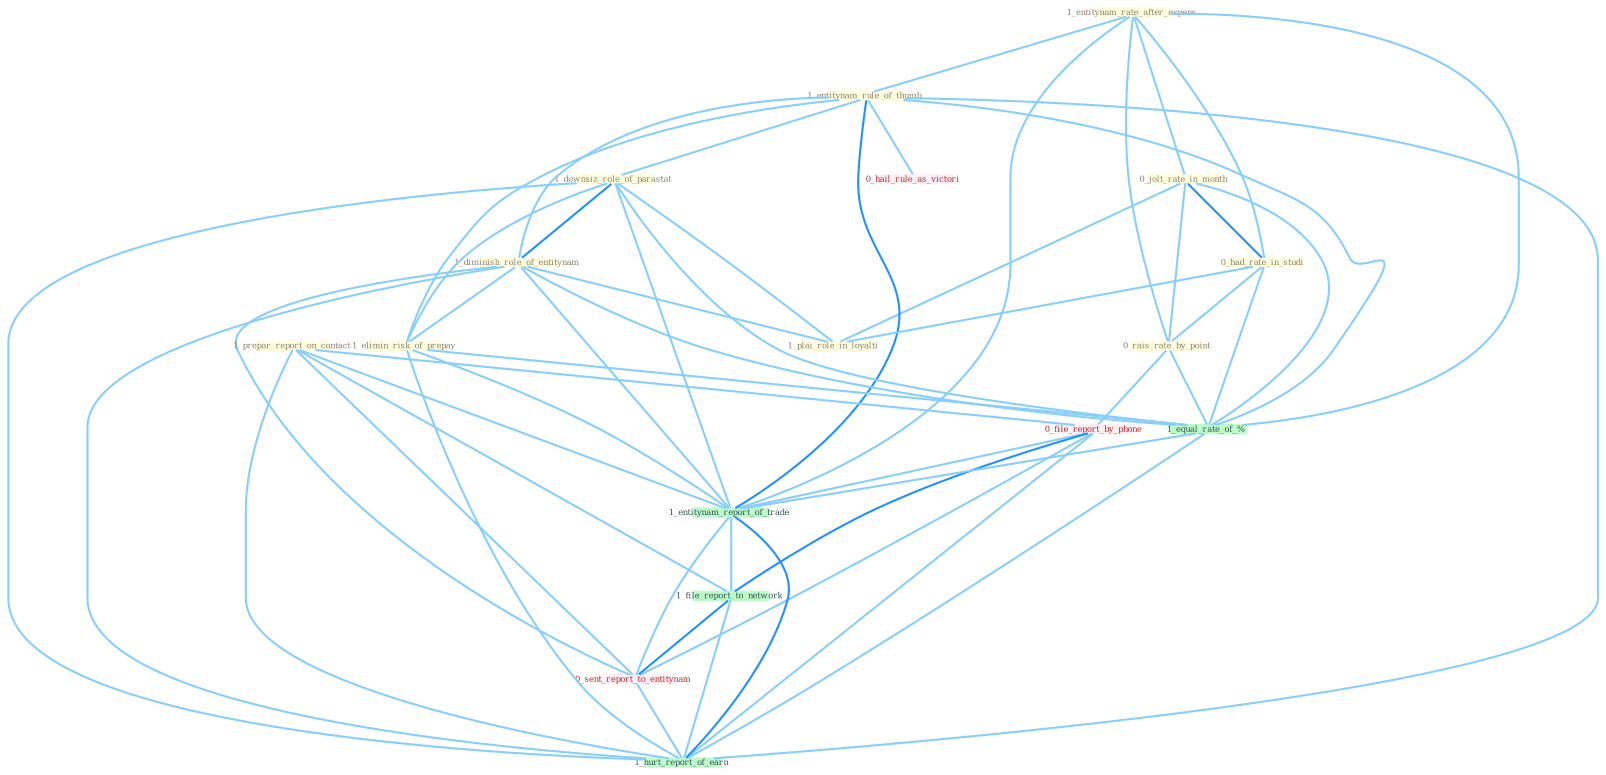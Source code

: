 Graph G{ 
    node
    [shape=polygon,style=filled,width=.5,height=.06,color="#BDFCC9",fixedsize=true,fontsize=4,
    fontcolor="#2f4f4f"];
    {node
    [color="#ffffe0", fontcolor="#8b7d6b"] "1_entitynam_rate_after_expens " "0_jolt_rate_in_month " "1_entitynam_rule_of_thumb " "0_had_rate_in_studi " "1_downsiz_role_of_parastat " "1_diminish_role_of_entitynam " "0_rais_rate_by_point " "1_prepar_report_on_contact " "1_elimin_risk_of_prepay " "1_plai_role_in_loyalti "}
{node [color="#fff0f5", fontcolor="#b22222"] "0_file_report_by_phone " "0_hail_rule_as_victori " "0_sent_report_to_entitynam "}
edge [color="#B0E2FF"];

	"1_entitynam_rate_after_expens " -- "0_jolt_rate_in_month " [w="1", color="#87cefa" ];
	"1_entitynam_rate_after_expens " -- "1_entitynam_rule_of_thumb " [w="1", color="#87cefa" ];
	"1_entitynam_rate_after_expens " -- "0_had_rate_in_studi " [w="1", color="#87cefa" ];
	"1_entitynam_rate_after_expens " -- "0_rais_rate_by_point " [w="1", color="#87cefa" ];
	"1_entitynam_rate_after_expens " -- "1_equal_rate_of_% " [w="1", color="#87cefa" ];
	"1_entitynam_rate_after_expens " -- "1_entitynam_report_of_trade " [w="1", color="#87cefa" ];
	"0_jolt_rate_in_month " -- "0_had_rate_in_studi " [w="2", color="#1e90ff" , len=0.8];
	"0_jolt_rate_in_month " -- "0_rais_rate_by_point " [w="1", color="#87cefa" ];
	"0_jolt_rate_in_month " -- "1_plai_role_in_loyalti " [w="1", color="#87cefa" ];
	"0_jolt_rate_in_month " -- "1_equal_rate_of_% " [w="1", color="#87cefa" ];
	"1_entitynam_rule_of_thumb " -- "1_downsiz_role_of_parastat " [w="1", color="#87cefa" ];
	"1_entitynam_rule_of_thumb " -- "1_diminish_role_of_entitynam " [w="1", color="#87cefa" ];
	"1_entitynam_rule_of_thumb " -- "1_elimin_risk_of_prepay " [w="1", color="#87cefa" ];
	"1_entitynam_rule_of_thumb " -- "1_equal_rate_of_% " [w="1", color="#87cefa" ];
	"1_entitynam_rule_of_thumb " -- "1_entitynam_report_of_trade " [w="2", color="#1e90ff" , len=0.8];
	"1_entitynam_rule_of_thumb " -- "0_hail_rule_as_victori " [w="1", color="#87cefa" ];
	"1_entitynam_rule_of_thumb " -- "1_hurt_report_of_earn " [w="1", color="#87cefa" ];
	"0_had_rate_in_studi " -- "0_rais_rate_by_point " [w="1", color="#87cefa" ];
	"0_had_rate_in_studi " -- "1_plai_role_in_loyalti " [w="1", color="#87cefa" ];
	"0_had_rate_in_studi " -- "1_equal_rate_of_% " [w="1", color="#87cefa" ];
	"1_downsiz_role_of_parastat " -- "1_diminish_role_of_entitynam " [w="2", color="#1e90ff" , len=0.8];
	"1_downsiz_role_of_parastat " -- "1_elimin_risk_of_prepay " [w="1", color="#87cefa" ];
	"1_downsiz_role_of_parastat " -- "1_plai_role_in_loyalti " [w="1", color="#87cefa" ];
	"1_downsiz_role_of_parastat " -- "1_equal_rate_of_% " [w="1", color="#87cefa" ];
	"1_downsiz_role_of_parastat " -- "1_entitynam_report_of_trade " [w="1", color="#87cefa" ];
	"1_downsiz_role_of_parastat " -- "1_hurt_report_of_earn " [w="1", color="#87cefa" ];
	"1_diminish_role_of_entitynam " -- "1_elimin_risk_of_prepay " [w="1", color="#87cefa" ];
	"1_diminish_role_of_entitynam " -- "1_plai_role_in_loyalti " [w="1", color="#87cefa" ];
	"1_diminish_role_of_entitynam " -- "1_equal_rate_of_% " [w="1", color="#87cefa" ];
	"1_diminish_role_of_entitynam " -- "1_entitynam_report_of_trade " [w="1", color="#87cefa" ];
	"1_diminish_role_of_entitynam " -- "0_sent_report_to_entitynam " [w="1", color="#87cefa" ];
	"1_diminish_role_of_entitynam " -- "1_hurt_report_of_earn " [w="1", color="#87cefa" ];
	"0_rais_rate_by_point " -- "0_file_report_by_phone " [w="1", color="#87cefa" ];
	"0_rais_rate_by_point " -- "1_equal_rate_of_% " [w="1", color="#87cefa" ];
	"1_prepar_report_on_contact " -- "0_file_report_by_phone " [w="1", color="#87cefa" ];
	"1_prepar_report_on_contact " -- "1_entitynam_report_of_trade " [w="1", color="#87cefa" ];
	"1_prepar_report_on_contact " -- "1_file_report_to_network " [w="1", color="#87cefa" ];
	"1_prepar_report_on_contact " -- "0_sent_report_to_entitynam " [w="1", color="#87cefa" ];
	"1_prepar_report_on_contact " -- "1_hurt_report_of_earn " [w="1", color="#87cefa" ];
	"1_elimin_risk_of_prepay " -- "1_equal_rate_of_% " [w="1", color="#87cefa" ];
	"1_elimin_risk_of_prepay " -- "1_entitynam_report_of_trade " [w="1", color="#87cefa" ];
	"1_elimin_risk_of_prepay " -- "1_hurt_report_of_earn " [w="1", color="#87cefa" ];
	"0_file_report_by_phone " -- "1_entitynam_report_of_trade " [w="1", color="#87cefa" ];
	"0_file_report_by_phone " -- "1_file_report_to_network " [w="2", color="#1e90ff" , len=0.8];
	"0_file_report_by_phone " -- "0_sent_report_to_entitynam " [w="1", color="#87cefa" ];
	"0_file_report_by_phone " -- "1_hurt_report_of_earn " [w="1", color="#87cefa" ];
	"1_equal_rate_of_% " -- "1_entitynam_report_of_trade " [w="1", color="#87cefa" ];
	"1_equal_rate_of_% " -- "1_hurt_report_of_earn " [w="1", color="#87cefa" ];
	"1_entitynam_report_of_trade " -- "1_file_report_to_network " [w="1", color="#87cefa" ];
	"1_entitynam_report_of_trade " -- "0_sent_report_to_entitynam " [w="1", color="#87cefa" ];
	"1_entitynam_report_of_trade " -- "1_hurt_report_of_earn " [w="2", color="#1e90ff" , len=0.8];
	"1_file_report_to_network " -- "0_sent_report_to_entitynam " [w="2", color="#1e90ff" , len=0.8];
	"1_file_report_to_network " -- "1_hurt_report_of_earn " [w="1", color="#87cefa" ];
	"0_sent_report_to_entitynam " -- "1_hurt_report_of_earn " [w="1", color="#87cefa" ];
}